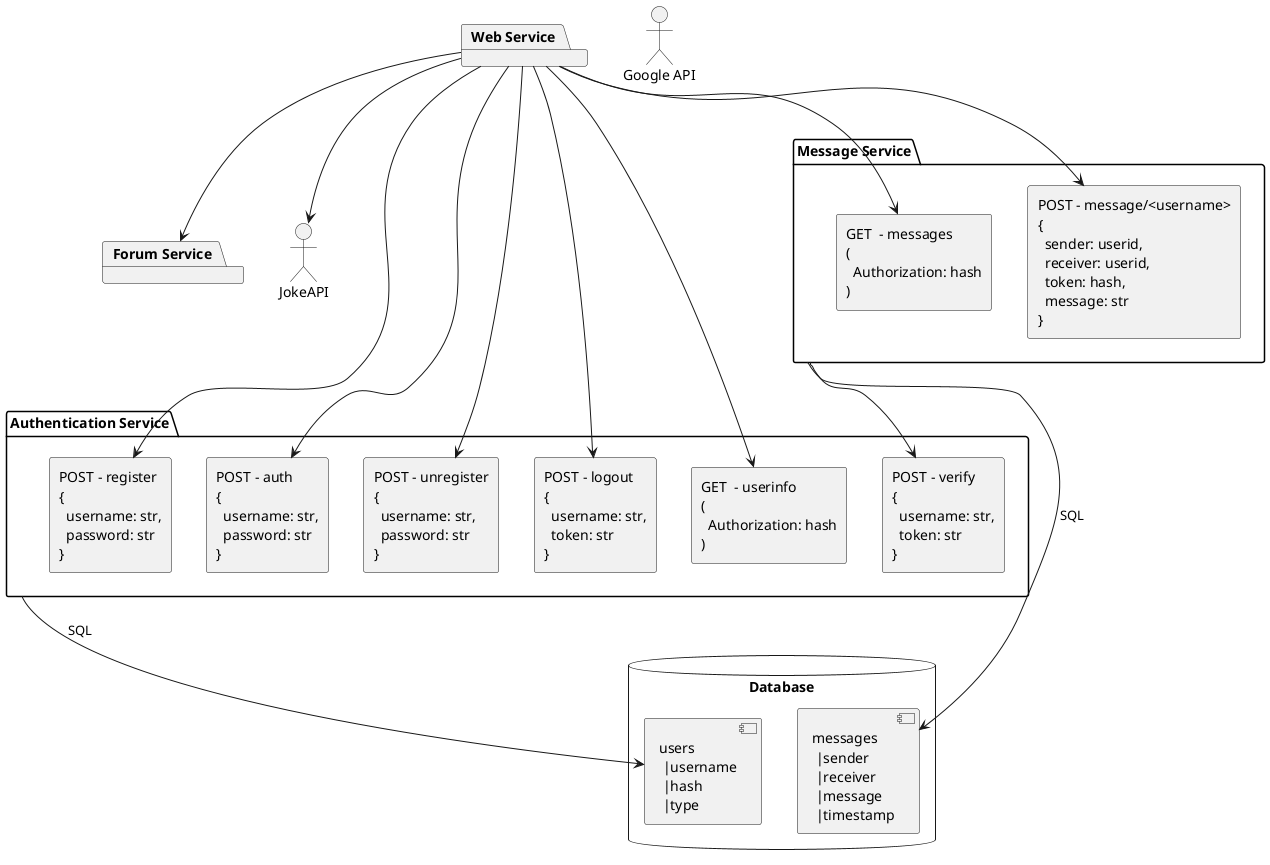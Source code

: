 @startuml
package "Authentication Service" {
    Rectangle "POST - register\n{\n  username: str,\n  password: str\n}" as register
    Rectangle "POST - auth\n{\n  username: str,\n  password: str\n}" as auth
    Rectangle "POST - unregister\n{\n  username: str,\n  password: str\n}" as unregister
    Rectangle "POST - verify\n{\n  username: str,\n  token: str\n}" as verify
    Rectangle "POST - logout\n{\n  username: str,\n  token: str\n}" as logout
    Rectangle "GET  - userinfo\n(\n  Authorization: hash\n)" as userinfo
}

package "Message Service" {
    Rectangle "GET  - messages\n(\n  Authorization: hash\n)" as userMsgs
    Rectangle "POST - message/<username>\n{\n  sender: userid,\n  receiver: userid,\n  token: hash,\n  message: str\n}" as sendMessage
}

package "Web Service" {
}

package "Forum Service" {
}

database "Database" {
    [users\n |username\n |hash\n |type] as users
    [messages\n |sender\n |receiver\n |message\n |timestamp] as messages
}

actor "Google API" as googleApi
actor "JokeAPI" as jokeApi

[Authentication Service] --> [users] : SQL
[Message Service] --> [messages] : SQL
[Message Service] --> [verify]
[Web Service] --> [Forum Service]
[Web Service] --> jokeApi
[Web Service] --> register
[Web Service] --> auth
[Web Service] --> logout
[Web Service] --> userinfo
[Web Service] --> unregister
[Web Service] --> userMsgs
[Web Service] --> sendMessage

@enduml
